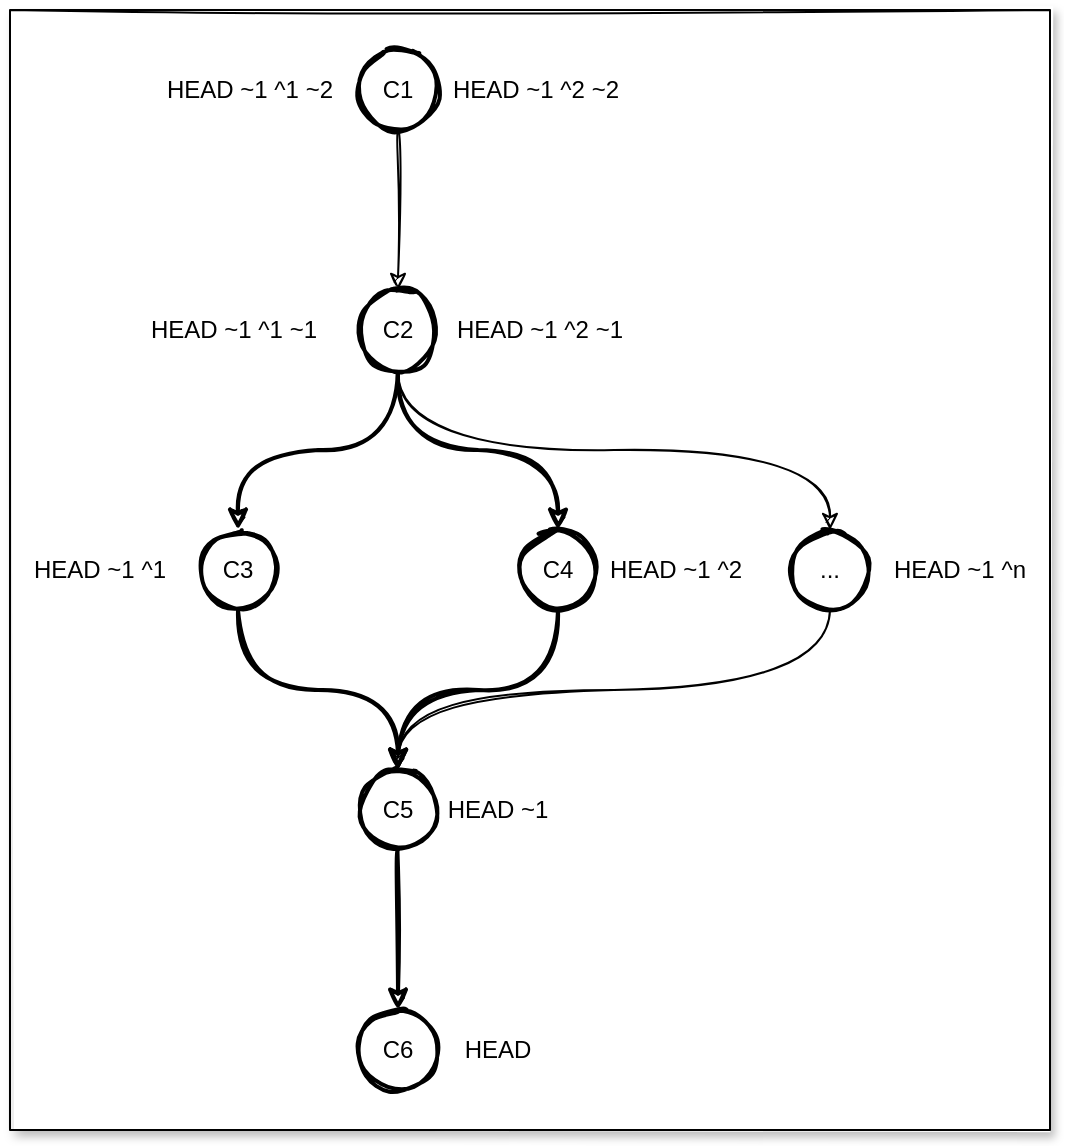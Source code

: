 <mxfile version="16.2.4" type="github">
  <diagram id="mnRflqDCTNff9czmcz0Y" name="Page-1">
    <mxGraphModel dx="1102" dy="882" grid="1" gridSize="10" guides="1" tooltips="1" connect="1" arrows="1" fold="1" page="1" pageScale="1" pageWidth="850" pageHeight="1100" math="0" shadow="0">
      <root>
        <mxCell id="0" />
        <mxCell id="1" parent="0" />
        <mxCell id="L4hd8jyMJO1TPTBA7iKi-42" value="" style="whiteSpace=wrap;html=1;shadow=1;fillStyle=auto;sketch=1;" vertex="1" parent="1">
          <mxGeometry x="10" y="20" width="520" height="560" as="geometry" />
        </mxCell>
        <mxCell id="L4hd8jyMJO1TPTBA7iKi-6" value="" style="edgeStyle=orthogonalEdgeStyle;orthogonalLoop=1;jettySize=auto;html=1;exitX=0.5;exitY=1;exitDx=0;exitDy=0;sketch=1;curved=1;" edge="1" parent="1" source="L4hd8jyMJO1TPTBA7iKi-16" target="L4hd8jyMJO1TPTBA7iKi-5">
          <mxGeometry relative="1" as="geometry">
            <mxPoint x="204" y="80" as="sourcePoint" />
          </mxGeometry>
        </mxCell>
        <mxCell id="L4hd8jyMJO1TPTBA7iKi-8" value="" style="edgeStyle=orthogonalEdgeStyle;orthogonalLoop=1;jettySize=auto;html=1;exitX=0.5;exitY=1;exitDx=0;exitDy=0;entryX=0.5;entryY=0;entryDx=0;entryDy=0;strokeWidth=2;sketch=1;curved=1;" edge="1" parent="1" source="L4hd8jyMJO1TPTBA7iKi-5" target="L4hd8jyMJO1TPTBA7iKi-9">
          <mxGeometry relative="1" as="geometry" />
        </mxCell>
        <mxCell id="L4hd8jyMJO1TPTBA7iKi-10" style="edgeStyle=orthogonalEdgeStyle;orthogonalLoop=1;jettySize=auto;html=1;entryX=0.5;entryY=0;entryDx=0;entryDy=0;exitX=0.5;exitY=1;exitDx=0;exitDy=0;strokeWidth=2;sketch=1;curved=1;" edge="1" parent="1" source="L4hd8jyMJO1TPTBA7iKi-5" target="L4hd8jyMJO1TPTBA7iKi-7">
          <mxGeometry relative="1" as="geometry" />
        </mxCell>
        <mxCell id="L4hd8jyMJO1TPTBA7iKi-41" style="edgeStyle=orthogonalEdgeStyle;orthogonalLoop=1;jettySize=auto;html=1;entryX=0.5;entryY=0;entryDx=0;entryDy=0;exitX=0.5;exitY=1;exitDx=0;exitDy=0;sketch=1;curved=1;" edge="1" parent="1" source="L4hd8jyMJO1TPTBA7iKi-5" target="L4hd8jyMJO1TPTBA7iKi-38">
          <mxGeometry relative="1" as="geometry" />
        </mxCell>
        <mxCell id="L4hd8jyMJO1TPTBA7iKi-5" value="C2" style="ellipse;whiteSpace=wrap;html=1;aspect=fixed;strokeWidth=2;shadow=0;sketch=1;" vertex="1" parent="1">
          <mxGeometry x="184" y="160" width="40" height="40" as="geometry" />
        </mxCell>
        <mxCell id="L4hd8jyMJO1TPTBA7iKi-12" value="" style="edgeStyle=orthogonalEdgeStyle;orthogonalLoop=1;jettySize=auto;html=1;exitX=0.5;exitY=1;exitDx=0;exitDy=0;strokeWidth=2;sketch=1;curved=1;" edge="1" parent="1" source="L4hd8jyMJO1TPTBA7iKi-7" target="L4hd8jyMJO1TPTBA7iKi-11">
          <mxGeometry relative="1" as="geometry" />
        </mxCell>
        <mxCell id="L4hd8jyMJO1TPTBA7iKi-7" value="C3" style="ellipse;whiteSpace=wrap;html=1;aspect=fixed;strokeWidth=2;sketch=1;" vertex="1" parent="1">
          <mxGeometry x="104" y="280" width="40" height="40" as="geometry" />
        </mxCell>
        <mxCell id="L4hd8jyMJO1TPTBA7iKi-13" style="edgeStyle=orthogonalEdgeStyle;orthogonalLoop=1;jettySize=auto;html=1;exitX=0.5;exitY=1;exitDx=0;exitDy=0;strokeWidth=2;sketch=1;curved=1;" edge="1" parent="1" source="L4hd8jyMJO1TPTBA7iKi-9">
          <mxGeometry relative="1" as="geometry">
            <mxPoint x="204" y="400" as="targetPoint" />
          </mxGeometry>
        </mxCell>
        <mxCell id="L4hd8jyMJO1TPTBA7iKi-9" value="C4" style="ellipse;whiteSpace=wrap;html=1;aspect=fixed;strokeWidth=2;sketch=1;" vertex="1" parent="1">
          <mxGeometry x="264" y="280" width="40" height="40" as="geometry" />
        </mxCell>
        <mxCell id="L4hd8jyMJO1TPTBA7iKi-15" value="" style="edgeStyle=orthogonalEdgeStyle;orthogonalLoop=1;jettySize=auto;html=1;strokeWidth=2;sketch=1;curved=1;" edge="1" parent="1" source="L4hd8jyMJO1TPTBA7iKi-11" target="L4hd8jyMJO1TPTBA7iKi-14">
          <mxGeometry relative="1" as="geometry" />
        </mxCell>
        <mxCell id="L4hd8jyMJO1TPTBA7iKi-11" value="C5" style="ellipse;whiteSpace=wrap;html=1;aspect=fixed;strokeWidth=2;sketch=1;" vertex="1" parent="1">
          <mxGeometry x="184" y="400" width="40" height="40" as="geometry" />
        </mxCell>
        <mxCell id="L4hd8jyMJO1TPTBA7iKi-14" value="C6" style="ellipse;whiteSpace=wrap;html=1;aspect=fixed;strokeWidth=2;sketch=1;" vertex="1" parent="1">
          <mxGeometry x="184" y="520" width="40" height="40" as="geometry" />
        </mxCell>
        <mxCell id="L4hd8jyMJO1TPTBA7iKi-16" value="C1" style="ellipse;whiteSpace=wrap;html=1;aspect=fixed;strokeWidth=2;shadow=0;sketch=1;" vertex="1" parent="1">
          <mxGeometry x="184" y="40" width="40" height="40" as="geometry" />
        </mxCell>
        <mxCell id="L4hd8jyMJO1TPTBA7iKi-23" value="HEAD" style="text;html=1;strokeColor=none;fillColor=none;align=center;verticalAlign=middle;whiteSpace=wrap;sketch=1;" vertex="1" parent="1">
          <mxGeometry x="224" y="525" width="60" height="30" as="geometry" />
        </mxCell>
        <mxCell id="L4hd8jyMJO1TPTBA7iKi-24" value="HEAD ~1" style="text;html=1;strokeColor=none;fillColor=none;align=center;verticalAlign=middle;whiteSpace=wrap;sketch=1;" vertex="1" parent="1">
          <mxGeometry x="224" y="405" width="60" height="30" as="geometry" />
        </mxCell>
        <mxCell id="L4hd8jyMJO1TPTBA7iKi-25" value="HEAD ~1 ^1" style="text;html=1;strokeColor=none;fillColor=none;align=center;verticalAlign=middle;whiteSpace=wrap;sketch=1;" vertex="1" parent="1">
          <mxGeometry x="10" y="285" width="90" height="30" as="geometry" />
        </mxCell>
        <mxCell id="L4hd8jyMJO1TPTBA7iKi-26" value="HEAD ~1 ^2" style="text;html=1;strokeColor=none;fillColor=none;align=center;verticalAlign=middle;whiteSpace=wrap;sketch=1;" vertex="1" parent="1">
          <mxGeometry x="306" y="285" width="74" height="30" as="geometry" />
        </mxCell>
        <mxCell id="L4hd8jyMJO1TPTBA7iKi-27" value="HEAD ~1 ^1 ~1" style="text;html=1;strokeColor=none;fillColor=none;align=center;verticalAlign=middle;whiteSpace=wrap;sketch=1;" vertex="1" parent="1">
          <mxGeometry x="70" y="165" width="104" height="30" as="geometry" />
        </mxCell>
        <mxCell id="L4hd8jyMJO1TPTBA7iKi-28" value="HEAD ~1 ^2 ~1" style="text;html=1;strokeColor=none;fillColor=none;align=center;verticalAlign=middle;whiteSpace=wrap;sketch=1;" vertex="1" parent="1">
          <mxGeometry x="230" y="165" width="90" height="30" as="geometry" />
        </mxCell>
        <mxCell id="L4hd8jyMJO1TPTBA7iKi-29" value="HEAD ~1 ^1 ~2" style="text;html=1;strokeColor=none;fillColor=none;align=center;verticalAlign=middle;whiteSpace=wrap;sketch=1;" vertex="1" parent="1">
          <mxGeometry x="80" y="45" width="100" height="30" as="geometry" />
        </mxCell>
        <mxCell id="L4hd8jyMJO1TPTBA7iKi-30" value="HEAD ~1 ^2 ~2" style="text;html=1;strokeColor=none;fillColor=none;align=center;verticalAlign=middle;whiteSpace=wrap;sketch=1;" vertex="1" parent="1">
          <mxGeometry x="228" y="45" width="90" height="30" as="geometry" />
        </mxCell>
        <mxCell id="L4hd8jyMJO1TPTBA7iKi-40" style="edgeStyle=orthogonalEdgeStyle;orthogonalLoop=1;jettySize=auto;html=1;entryX=0.5;entryY=0;entryDx=0;entryDy=0;sketch=1;curved=1;" edge="1" parent="1" source="L4hd8jyMJO1TPTBA7iKi-38" target="L4hd8jyMJO1TPTBA7iKi-11">
          <mxGeometry relative="1" as="geometry">
            <Array as="points">
              <mxPoint x="420" y="360" />
              <mxPoint x="204" y="360" />
            </Array>
          </mxGeometry>
        </mxCell>
        <mxCell id="L4hd8jyMJO1TPTBA7iKi-38" value="..." style="ellipse;whiteSpace=wrap;html=1;aspect=fixed;strokeWidth=2;sketch=1;" vertex="1" parent="1">
          <mxGeometry x="400" y="280" width="40" height="40" as="geometry" />
        </mxCell>
        <mxCell id="L4hd8jyMJO1TPTBA7iKi-39" value="HEAD ~1 ^n" style="text;html=1;strokeColor=none;fillColor=none;align=center;verticalAlign=middle;whiteSpace=wrap;sketch=1;" vertex="1" parent="1">
          <mxGeometry x="450" y="285" width="70" height="30" as="geometry" />
        </mxCell>
      </root>
    </mxGraphModel>
  </diagram>
</mxfile>
